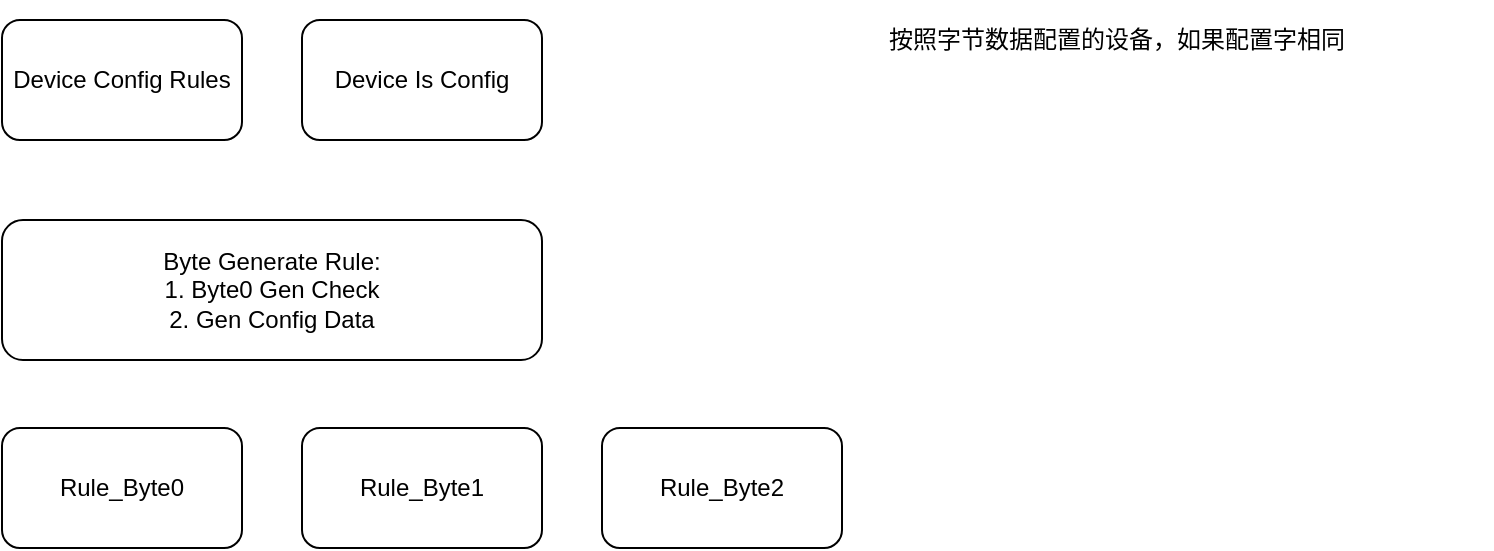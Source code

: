 <mxfile version="16.2.4" type="github">
  <diagram id="2ZZIV0E0WqTFmpqmLoBd" name="Page-1">
    <mxGraphModel dx="1065" dy="706" grid="1" gridSize="10" guides="1" tooltips="1" connect="1" arrows="1" fold="1" page="1" pageScale="1" pageWidth="1169" pageHeight="827" math="0" shadow="0">
      <root>
        <mxCell id="0" />
        <mxCell id="1" parent="0" />
        <mxCell id="JOawp78KLpITCxqBzhZb-1" value="Device Config Rules" style="rounded=1;whiteSpace=wrap;html=1;" vertex="1" parent="1">
          <mxGeometry x="200" y="180" width="120" height="60" as="geometry" />
        </mxCell>
        <mxCell id="JOawp78KLpITCxqBzhZb-2" value="Rule_Byte0" style="rounded=1;whiteSpace=wrap;html=1;" vertex="1" parent="1">
          <mxGeometry x="200" y="384" width="120" height="60" as="geometry" />
        </mxCell>
        <mxCell id="JOawp78KLpITCxqBzhZb-3" value="Rule_Byte1" style="rounded=1;whiteSpace=wrap;html=1;" vertex="1" parent="1">
          <mxGeometry x="350" y="384" width="120" height="60" as="geometry" />
        </mxCell>
        <mxCell id="JOawp78KLpITCxqBzhZb-4" value="Rule_Byte2" style="rounded=1;whiteSpace=wrap;html=1;" vertex="1" parent="1">
          <mxGeometry x="500" y="384" width="120" height="60" as="geometry" />
        </mxCell>
        <mxCell id="JOawp78KLpITCxqBzhZb-5" value="Device Is Config" style="rounded=1;whiteSpace=wrap;html=1;" vertex="1" parent="1">
          <mxGeometry x="350" y="180" width="120" height="60" as="geometry" />
        </mxCell>
        <mxCell id="JOawp78KLpITCxqBzhZb-6" value="Byte Generate Rule:&lt;br&gt;1. Byte0 Gen Check&lt;br&gt;2. Gen Config Data" style="rounded=1;whiteSpace=wrap;html=1;" vertex="1" parent="1">
          <mxGeometry x="200" y="280" width="270" height="70" as="geometry" />
        </mxCell>
        <mxCell id="JOawp78KLpITCxqBzhZb-7" value="按照字节数据配置的设备，如果配置字相同" style="text;html=1;strokeColor=none;fillColor=none;align=center;verticalAlign=middle;whiteSpace=wrap;rounded=0;" vertex="1" parent="1">
          <mxGeometry x="570" y="170" width="375" height="40" as="geometry" />
        </mxCell>
      </root>
    </mxGraphModel>
  </diagram>
</mxfile>
